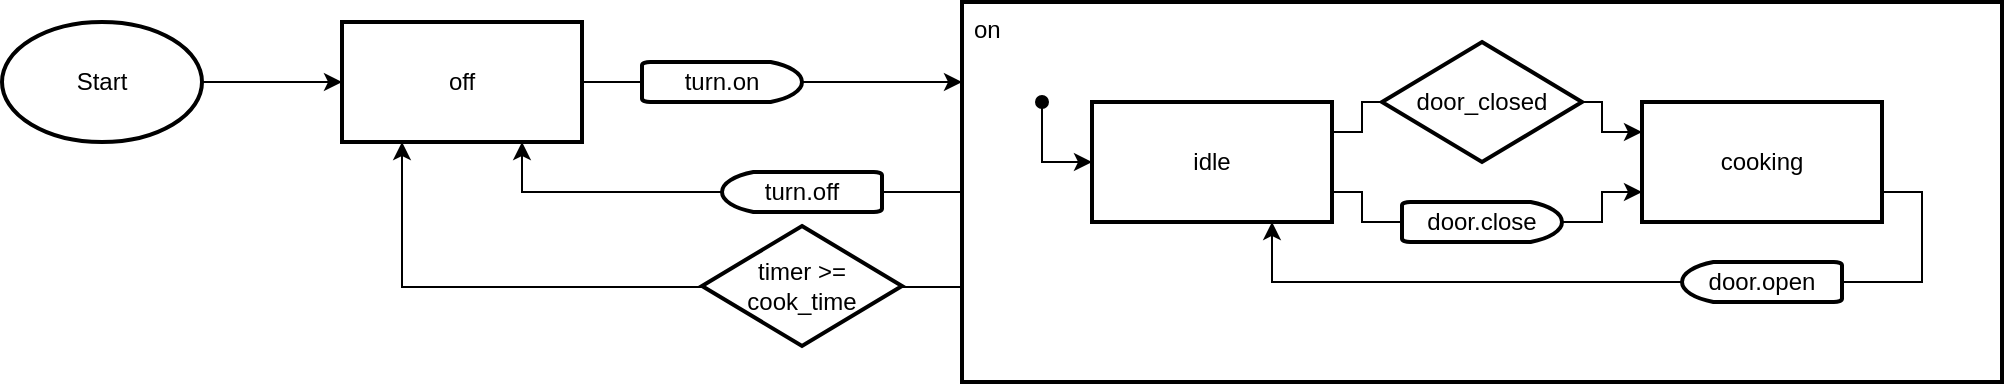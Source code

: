 <mxfile version="14.1.8" type="device"><diagram id="U0Ow1_no1uTZ9cDaPC8a" name="Page-1"><mxGraphModel dx="1344" dy="693" grid="1" gridSize="10" guides="1" tooltips="1" connect="1" arrows="1" fold="1" page="1" pageScale="1" pageWidth="1100" pageHeight="850" math="0" shadow="0"><root><mxCell id="0"/><mxCell id="1" parent="0"/><mxCell id="CE12FZQBJyh8iiRgRHD9-3" value="" style="edgeStyle=orthogonalEdgeStyle;rounded=0;orthogonalLoop=1;jettySize=auto;html=1;" edge="1" parent="1" source="CE12FZQBJyh8iiRgRHD9-1" target="CE12FZQBJyh8iiRgRHD9-2"><mxGeometry relative="1" as="geometry"/></mxCell><mxCell id="CE12FZQBJyh8iiRgRHD9-1" value="Start" style="strokeWidth=2;html=1;shape=mxgraph.flowchart.start_1;whiteSpace=wrap;" vertex="1" parent="1"><mxGeometry x="40" y="50" width="100" height="60" as="geometry"/></mxCell><mxCell id="CE12FZQBJyh8iiRgRHD9-5" value="" style="edgeStyle=orthogonalEdgeStyle;rounded=0;orthogonalLoop=1;jettySize=auto;html=1;" edge="1" parent="1" source="CE12FZQBJyh8iiRgRHD9-2"><mxGeometry relative="1" as="geometry"><mxPoint x="520" y="80" as="targetPoint"/></mxGeometry></mxCell><mxCell id="CE12FZQBJyh8iiRgRHD9-2" value="off" style="whiteSpace=wrap;html=1;strokeWidth=2;" vertex="1" parent="1"><mxGeometry x="210" y="50" width="120" height="60" as="geometry"/></mxCell><mxCell id="CE12FZQBJyh8iiRgRHD9-25" style="edgeStyle=orthogonalEdgeStyle;rounded=0;orthogonalLoop=1;jettySize=auto;html=1;exitX=0;exitY=0.5;exitDx=0;exitDy=0;entryX=0.75;entryY=1;entryDx=0;entryDy=0;startArrow=none;startFill=0;" edge="1" parent="1" source="CE12FZQBJyh8iiRgRHD9-4" target="CE12FZQBJyh8iiRgRHD9-2"><mxGeometry relative="1" as="geometry"/></mxCell><mxCell id="CE12FZQBJyh8iiRgRHD9-26" style="edgeStyle=orthogonalEdgeStyle;rounded=0;orthogonalLoop=1;jettySize=auto;html=1;exitX=0;exitY=0.75;exitDx=0;exitDy=0;entryX=0.25;entryY=1;entryDx=0;entryDy=0;startArrow=none;startFill=0;" edge="1" parent="1" source="CE12FZQBJyh8iiRgRHD9-4" target="CE12FZQBJyh8iiRgRHD9-2"><mxGeometry relative="1" as="geometry"/></mxCell><mxCell id="CE12FZQBJyh8iiRgRHD9-4" value="on" style="whiteSpace=wrap;html=1;strokeWidth=2;align=left;verticalAlign=top;spacingLeft=4;" vertex="1" parent="1"><mxGeometry x="520" y="40" width="520" height="190" as="geometry"/></mxCell><mxCell id="CE12FZQBJyh8iiRgRHD9-17" style="edgeStyle=orthogonalEdgeStyle;rounded=0;orthogonalLoop=1;jettySize=auto;html=1;exitX=1;exitY=0.75;exitDx=0;exitDy=0;entryX=0;entryY=0.75;entryDx=0;entryDy=0;startArrow=none;startFill=0;" edge="1" parent="1" source="CE12FZQBJyh8iiRgRHD9-6" target="CE12FZQBJyh8iiRgRHD9-9"><mxGeometry relative="1" as="geometry"><Array as="points"><mxPoint x="720" y="135"/><mxPoint x="720" y="150"/><mxPoint x="840" y="150"/><mxPoint x="840" y="135"/></Array></mxGeometry></mxCell><mxCell id="CE12FZQBJyh8iiRgRHD9-6" value="idle" style="whiteSpace=wrap;html=1;strokeWidth=2;" vertex="1" parent="1"><mxGeometry x="585" y="90" width="120" height="60" as="geometry"/></mxCell><mxCell id="CE12FZQBJyh8iiRgRHD9-8" value="" style="edgeStyle=orthogonalEdgeStyle;rounded=0;orthogonalLoop=1;jettySize=auto;html=1;startArrow=oval;startFill=1;" edge="1" parent="1" target="CE12FZQBJyh8iiRgRHD9-6"><mxGeometry relative="1" as="geometry"><mxPoint x="560" y="90" as="sourcePoint"/><mxPoint x="630" y="90" as="targetPoint"/><Array as="points"><mxPoint x="560" y="120"/></Array></mxGeometry></mxCell><mxCell id="CE12FZQBJyh8iiRgRHD9-12" value="turn.on" style="strokeWidth=2;html=1;shape=mxgraph.flowchart.delay;whiteSpace=wrap;align=center;" vertex="1" parent="1"><mxGeometry x="360" y="70" width="80" height="20" as="geometry"/></mxCell><mxCell id="CE12FZQBJyh8iiRgRHD9-16" value="" style="edgeStyle=orthogonalEdgeStyle;rounded=0;orthogonalLoop=1;jettySize=auto;html=1;entryX=0;entryY=0.25;entryDx=0;entryDy=0;exitX=1;exitY=0.25;exitDx=0;exitDy=0;" edge="1" parent="1" source="CE12FZQBJyh8iiRgRHD9-6" target="CE12FZQBJyh8iiRgRHD9-9"><mxGeometry relative="1" as="geometry"><mxPoint x="710" y="120" as="sourcePoint"/><mxPoint x="885" y="120" as="targetPoint"/><Array as="points"><mxPoint x="720" y="105"/><mxPoint x="720" y="90"/><mxPoint x="840" y="90"/><mxPoint x="840" y="105"/></Array></mxGeometry></mxCell><mxCell id="CE12FZQBJyh8iiRgRHD9-15" value="door_closed" style="strokeWidth=2;html=1;shape=mxgraph.flowchart.decision;whiteSpace=wrap;align=center;" vertex="1" parent="1"><mxGeometry x="730" y="60" width="100" height="60" as="geometry"/></mxCell><mxCell id="CE12FZQBJyh8iiRgRHD9-20" style="edgeStyle=orthogonalEdgeStyle;rounded=0;orthogonalLoop=1;jettySize=auto;html=1;exitX=1;exitY=0.75;exitDx=0;exitDy=0;entryX=0.75;entryY=1;entryDx=0;entryDy=0;startArrow=none;startFill=0;" edge="1" parent="1" source="CE12FZQBJyh8iiRgRHD9-9" target="CE12FZQBJyh8iiRgRHD9-6"><mxGeometry relative="1" as="geometry"><Array as="points"><mxPoint x="1000" y="135"/><mxPoint x="1000" y="180"/><mxPoint x="675" y="180"/></Array></mxGeometry></mxCell><mxCell id="CE12FZQBJyh8iiRgRHD9-9" value="cooking" style="whiteSpace=wrap;html=1;strokeWidth=2;" vertex="1" parent="1"><mxGeometry x="860" y="90" width="120" height="60" as="geometry"/></mxCell><mxCell id="CE12FZQBJyh8iiRgRHD9-18" value="door.close" style="strokeWidth=2;html=1;shape=mxgraph.flowchart.delay;whiteSpace=wrap;align=center;" vertex="1" parent="1"><mxGeometry x="740" y="140" width="80" height="20" as="geometry"/></mxCell><mxCell id="CE12FZQBJyh8iiRgRHD9-19" value="door.open" style="strokeWidth=2;html=1;shape=mxgraph.flowchart.delay;whiteSpace=wrap;align=center;flipH=1;" vertex="1" parent="1"><mxGeometry x="880" y="170" width="80" height="20" as="geometry"/></mxCell><mxCell id="CE12FZQBJyh8iiRgRHD9-24" value="turn.off" style="strokeWidth=2;html=1;shape=mxgraph.flowchart.delay;whiteSpace=wrap;align=center;flipH=1;" vertex="1" parent="1"><mxGeometry x="400" y="125" width="80" height="20" as="geometry"/></mxCell><mxCell id="CE12FZQBJyh8iiRgRHD9-27" value="timer &amp;gt;= cook_time" style="strokeWidth=2;html=1;shape=mxgraph.flowchart.decision;whiteSpace=wrap;align=center;" vertex="1" parent="1"><mxGeometry x="390" y="152" width="100" height="60" as="geometry"/></mxCell></root></mxGraphModel></diagram></mxfile>